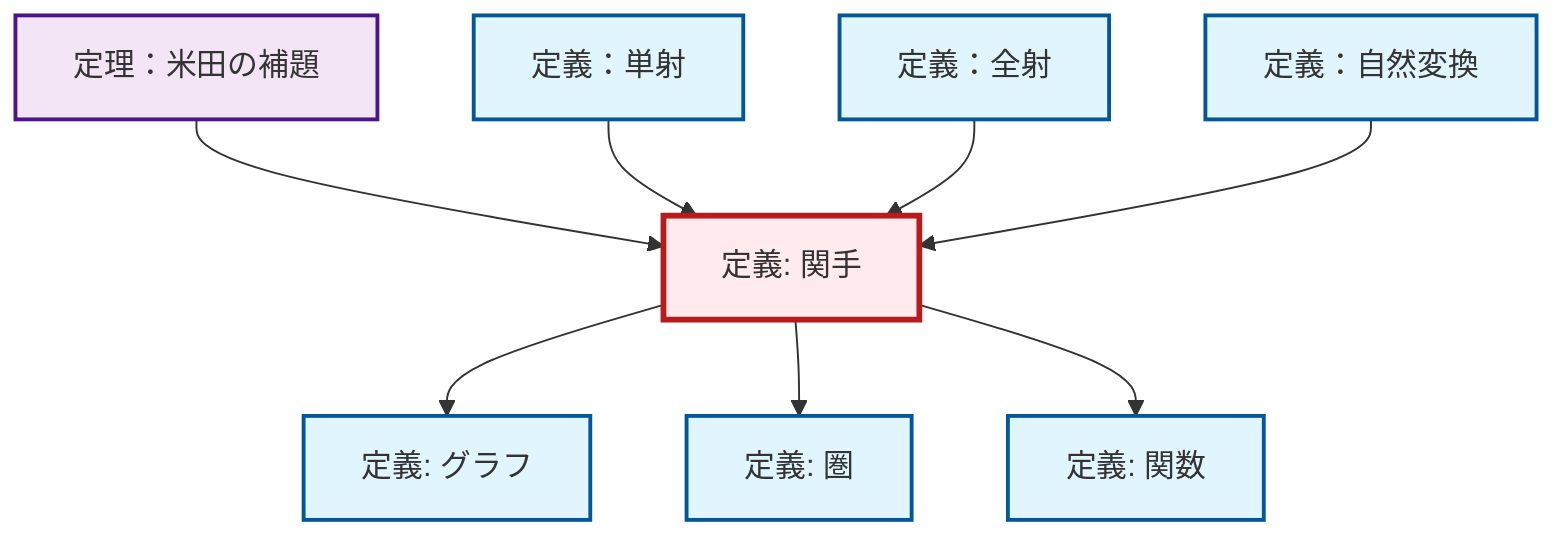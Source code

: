 graph TD
    classDef definition fill:#e1f5fe,stroke:#01579b,stroke-width:2px
    classDef theorem fill:#f3e5f5,stroke:#4a148c,stroke-width:2px
    classDef axiom fill:#fff3e0,stroke:#e65100,stroke-width:2px
    classDef example fill:#e8f5e9,stroke:#1b5e20,stroke-width:2px
    classDef current fill:#ffebee,stroke:#b71c1c,stroke-width:3px
    def-natural-transformation["定義：自然変換"]:::definition
    def-epimorphism["定義：全射"]:::definition
    def-monomorphism["定義：単射"]:::definition
    def-function["定義: 関数"]:::definition
    thm-yoneda["定理：米田の補題"]:::theorem
    def-category["定義: 圏"]:::definition
    def-graph["定義: グラフ"]:::definition
    def-functor["定義: 関手"]:::definition
    def-functor --> def-graph
    def-functor --> def-category
    thm-yoneda --> def-functor
    def-monomorphism --> def-functor
    def-epimorphism --> def-functor
    def-functor --> def-function
    def-natural-transformation --> def-functor
    class def-functor current